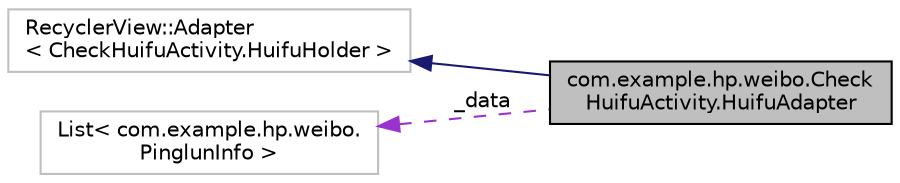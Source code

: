 digraph "com.example.hp.weibo.CheckHuifuActivity.HuifuAdapter"
{
 // LATEX_PDF_SIZE
  edge [fontname="Helvetica",fontsize="10",labelfontname="Helvetica",labelfontsize="10"];
  node [fontname="Helvetica",fontsize="10",shape=record];
  rankdir="LR";
  Node2 [label="com.example.hp.weibo.Check\lHuifuActivity.HuifuAdapter",height=0.2,width=0.4,color="black", fillcolor="grey75", style="filled", fontcolor="black",tooltip=" "];
  Node3 -> Node2 [dir="back",color="midnightblue",fontsize="10",style="solid",fontname="Helvetica"];
  Node3 [label="RecyclerView::Adapter\l\< CheckHuifuActivity.HuifuHolder \>",height=0.2,width=0.4,color="grey75", fillcolor="white", style="filled",tooltip=" "];
  Node4 -> Node2 [dir="back",color="darkorchid3",fontsize="10",style="dashed",label=" _data" ,fontname="Helvetica"];
  Node4 [label="List\< com.example.hp.weibo.\lPinglunInfo \>",height=0.2,width=0.4,color="grey75", fillcolor="white", style="filled",tooltip=" "];
}
